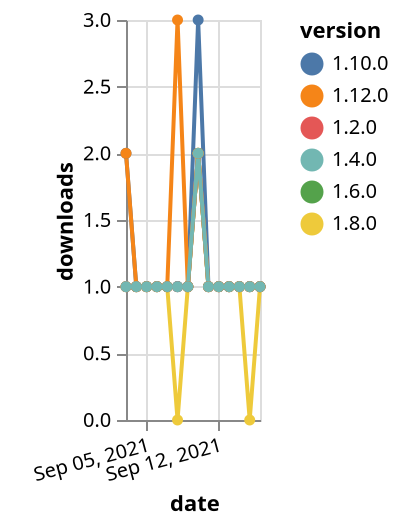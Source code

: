 {"$schema": "https://vega.github.io/schema/vega-lite/v5.json", "description": "A simple bar chart with embedded data.", "data": {"values": [{"date": "2021-09-03", "total": 206, "delta": 1, "version": "1.6.0"}, {"date": "2021-09-04", "total": 207, "delta": 1, "version": "1.6.0"}, {"date": "2021-09-05", "total": 208, "delta": 1, "version": "1.6.0"}, {"date": "2021-09-06", "total": 209, "delta": 1, "version": "1.6.0"}, {"date": "2021-09-07", "total": 210, "delta": 1, "version": "1.6.0"}, {"date": "2021-09-08", "total": 211, "delta": 1, "version": "1.6.0"}, {"date": "2021-09-09", "total": 212, "delta": 1, "version": "1.6.0"}, {"date": "2021-09-10", "total": 214, "delta": 2, "version": "1.6.0"}, {"date": "2021-09-11", "total": 215, "delta": 1, "version": "1.6.0"}, {"date": "2021-09-12", "total": 216, "delta": 1, "version": "1.6.0"}, {"date": "2021-09-13", "total": 217, "delta": 1, "version": "1.6.0"}, {"date": "2021-09-14", "total": 218, "delta": 1, "version": "1.6.0"}, {"date": "2021-09-15", "total": 219, "delta": 1, "version": "1.6.0"}, {"date": "2021-09-16", "total": 220, "delta": 1, "version": "1.6.0"}, {"date": "2021-09-03", "total": 172, "delta": 1, "version": "1.8.0"}, {"date": "2021-09-04", "total": 173, "delta": 1, "version": "1.8.0"}, {"date": "2021-09-05", "total": 174, "delta": 1, "version": "1.8.0"}, {"date": "2021-09-06", "total": 175, "delta": 1, "version": "1.8.0"}, {"date": "2021-09-07", "total": 176, "delta": 1, "version": "1.8.0"}, {"date": "2021-09-08", "total": 176, "delta": 0, "version": "1.8.0"}, {"date": "2021-09-09", "total": 177, "delta": 1, "version": "1.8.0"}, {"date": "2021-09-10", "total": 179, "delta": 2, "version": "1.8.0"}, {"date": "2021-09-11", "total": 180, "delta": 1, "version": "1.8.0"}, {"date": "2021-09-12", "total": 181, "delta": 1, "version": "1.8.0"}, {"date": "2021-09-13", "total": 182, "delta": 1, "version": "1.8.0"}, {"date": "2021-09-14", "total": 183, "delta": 1, "version": "1.8.0"}, {"date": "2021-09-15", "total": 183, "delta": 0, "version": "1.8.0"}, {"date": "2021-09-16", "total": 184, "delta": 1, "version": "1.8.0"}, {"date": "2021-09-03", "total": 209, "delta": 2, "version": "1.10.0"}, {"date": "2021-09-04", "total": 210, "delta": 1, "version": "1.10.0"}, {"date": "2021-09-05", "total": 211, "delta": 1, "version": "1.10.0"}, {"date": "2021-09-06", "total": 212, "delta": 1, "version": "1.10.0"}, {"date": "2021-09-07", "total": 213, "delta": 1, "version": "1.10.0"}, {"date": "2021-09-08", "total": 214, "delta": 1, "version": "1.10.0"}, {"date": "2021-09-09", "total": 215, "delta": 1, "version": "1.10.0"}, {"date": "2021-09-10", "total": 218, "delta": 3, "version": "1.10.0"}, {"date": "2021-09-11", "total": 219, "delta": 1, "version": "1.10.0"}, {"date": "2021-09-12", "total": 220, "delta": 1, "version": "1.10.0"}, {"date": "2021-09-13", "total": 221, "delta": 1, "version": "1.10.0"}, {"date": "2021-09-14", "total": 222, "delta": 1, "version": "1.10.0"}, {"date": "2021-09-15", "total": 223, "delta": 1, "version": "1.10.0"}, {"date": "2021-09-16", "total": 224, "delta": 1, "version": "1.10.0"}, {"date": "2021-09-03", "total": 249, "delta": 1, "version": "1.2.0"}, {"date": "2021-09-04", "total": 250, "delta": 1, "version": "1.2.0"}, {"date": "2021-09-05", "total": 251, "delta": 1, "version": "1.2.0"}, {"date": "2021-09-06", "total": 252, "delta": 1, "version": "1.2.0"}, {"date": "2021-09-07", "total": 253, "delta": 1, "version": "1.2.0"}, {"date": "2021-09-08", "total": 254, "delta": 1, "version": "1.2.0"}, {"date": "2021-09-09", "total": 255, "delta": 1, "version": "1.2.0"}, {"date": "2021-09-10", "total": 257, "delta": 2, "version": "1.2.0"}, {"date": "2021-09-11", "total": 258, "delta": 1, "version": "1.2.0"}, {"date": "2021-09-12", "total": 259, "delta": 1, "version": "1.2.0"}, {"date": "2021-09-13", "total": 260, "delta": 1, "version": "1.2.0"}, {"date": "2021-09-14", "total": 261, "delta": 1, "version": "1.2.0"}, {"date": "2021-09-15", "total": 262, "delta": 1, "version": "1.2.0"}, {"date": "2021-09-16", "total": 263, "delta": 1, "version": "1.2.0"}, {"date": "2021-09-03", "total": 125, "delta": 2, "version": "1.12.0"}, {"date": "2021-09-04", "total": 126, "delta": 1, "version": "1.12.0"}, {"date": "2021-09-05", "total": 127, "delta": 1, "version": "1.12.0"}, {"date": "2021-09-06", "total": 128, "delta": 1, "version": "1.12.0"}, {"date": "2021-09-07", "total": 129, "delta": 1, "version": "1.12.0"}, {"date": "2021-09-08", "total": 132, "delta": 3, "version": "1.12.0"}, {"date": "2021-09-09", "total": 133, "delta": 1, "version": "1.12.0"}, {"date": "2021-09-10", "total": 135, "delta": 2, "version": "1.12.0"}, {"date": "2021-09-11", "total": 136, "delta": 1, "version": "1.12.0"}, {"date": "2021-09-12", "total": 137, "delta": 1, "version": "1.12.0"}, {"date": "2021-09-13", "total": 138, "delta": 1, "version": "1.12.0"}, {"date": "2021-09-14", "total": 139, "delta": 1, "version": "1.12.0"}, {"date": "2021-09-15", "total": 140, "delta": 1, "version": "1.12.0"}, {"date": "2021-09-16", "total": 141, "delta": 1, "version": "1.12.0"}, {"date": "2021-09-03", "total": 203, "delta": 1, "version": "1.4.0"}, {"date": "2021-09-04", "total": 204, "delta": 1, "version": "1.4.0"}, {"date": "2021-09-05", "total": 205, "delta": 1, "version": "1.4.0"}, {"date": "2021-09-06", "total": 206, "delta": 1, "version": "1.4.0"}, {"date": "2021-09-07", "total": 207, "delta": 1, "version": "1.4.0"}, {"date": "2021-09-08", "total": 208, "delta": 1, "version": "1.4.0"}, {"date": "2021-09-09", "total": 209, "delta": 1, "version": "1.4.0"}, {"date": "2021-09-10", "total": 211, "delta": 2, "version": "1.4.0"}, {"date": "2021-09-11", "total": 212, "delta": 1, "version": "1.4.0"}, {"date": "2021-09-12", "total": 213, "delta": 1, "version": "1.4.0"}, {"date": "2021-09-13", "total": 214, "delta": 1, "version": "1.4.0"}, {"date": "2021-09-14", "total": 215, "delta": 1, "version": "1.4.0"}, {"date": "2021-09-15", "total": 216, "delta": 1, "version": "1.4.0"}, {"date": "2021-09-16", "total": 217, "delta": 1, "version": "1.4.0"}]}, "width": "container", "mark": {"type": "line", "point": {"filled": true}}, "encoding": {"x": {"field": "date", "type": "temporal", "timeUnit": "yearmonthdate", "title": "date", "axis": {"labelAngle": -15}}, "y": {"field": "delta", "type": "quantitative", "title": "downloads"}, "color": {"field": "version", "type": "nominal"}, "tooltip": {"field": "delta"}}}
